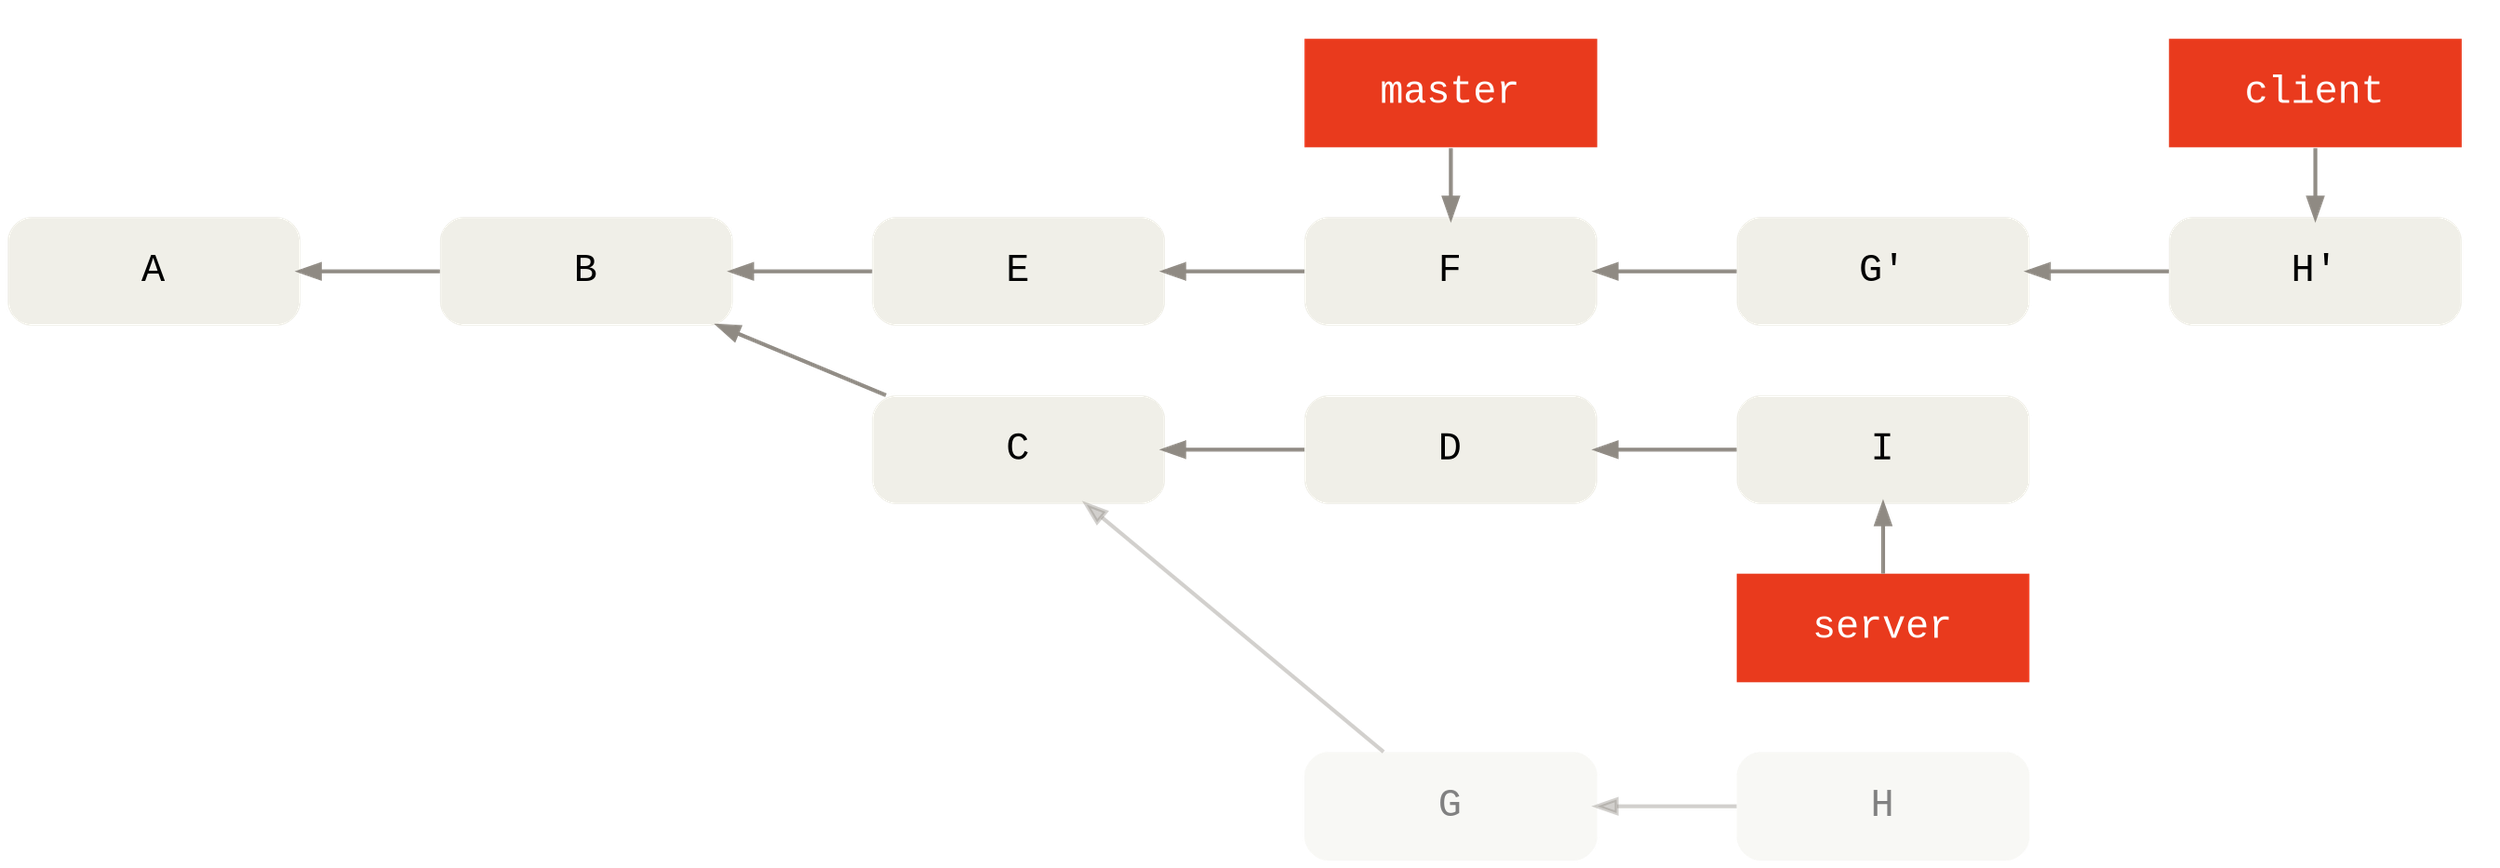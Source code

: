 digraph Git {
  bgcolor="transparent"

  rankdir=LR
  ranksep=1
  nodesep=.5

  edge [color="#8f8a83"
        penwidth=2
        dir="back"]
  node [shape=box
        fontname="Menlo, Monaco, Consolas, Lucida Console, Courier New, monospace"
        fontsize=20
        margin=".2,.23"
        width=2.1
        penwidth=0]

  node [style="rounded,filled"
        fillcolor="#f0efe8"]
  node [group=master]
  Gr [label="G'"]
  Hr [label="H'"]
  A -> B -> E -> F -> Gr -> Hr
  node [group=server]
  B -> C -> D -> I

  node [style="filled"
        fontcolor="#ffffff"
        fillcolor="#e93a1d"]

  subgraph cluster_master {
    color=invis
    {
      rank=same
      F -> master
    }
  }

  {
    rank=same
    I -> server
  }

  subgraph cluster_client {
    color=invis
    {
      rank=same
      Hr -> client
    }
  }

  node [style="rounded,filled"
        group=client
        fillcolor="#f0efe864"
        fontcolor="#7f7f7f"]
  edge [color="#8f8a8364"]
  C -> G -> H
}
